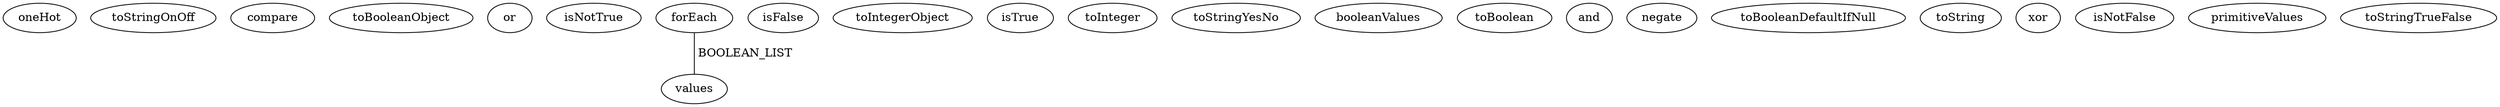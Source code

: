 digraph G {
oneHot;
toStringOnOff;
compare;
toBooleanObject;
or;
isNotTrue;
forEach;
values;
isFalse;
toIntegerObject;
isTrue;
toInteger;
toStringYesNo;
booleanValues;
toBoolean;
and;
negate;
toBooleanDefaultIfNull;
toString;
xor;
isNotFalse;
primitiveValues;
toStringTrueFalse;
forEach -> values [label=" BOOLEAN_LIST", dir=none];
}